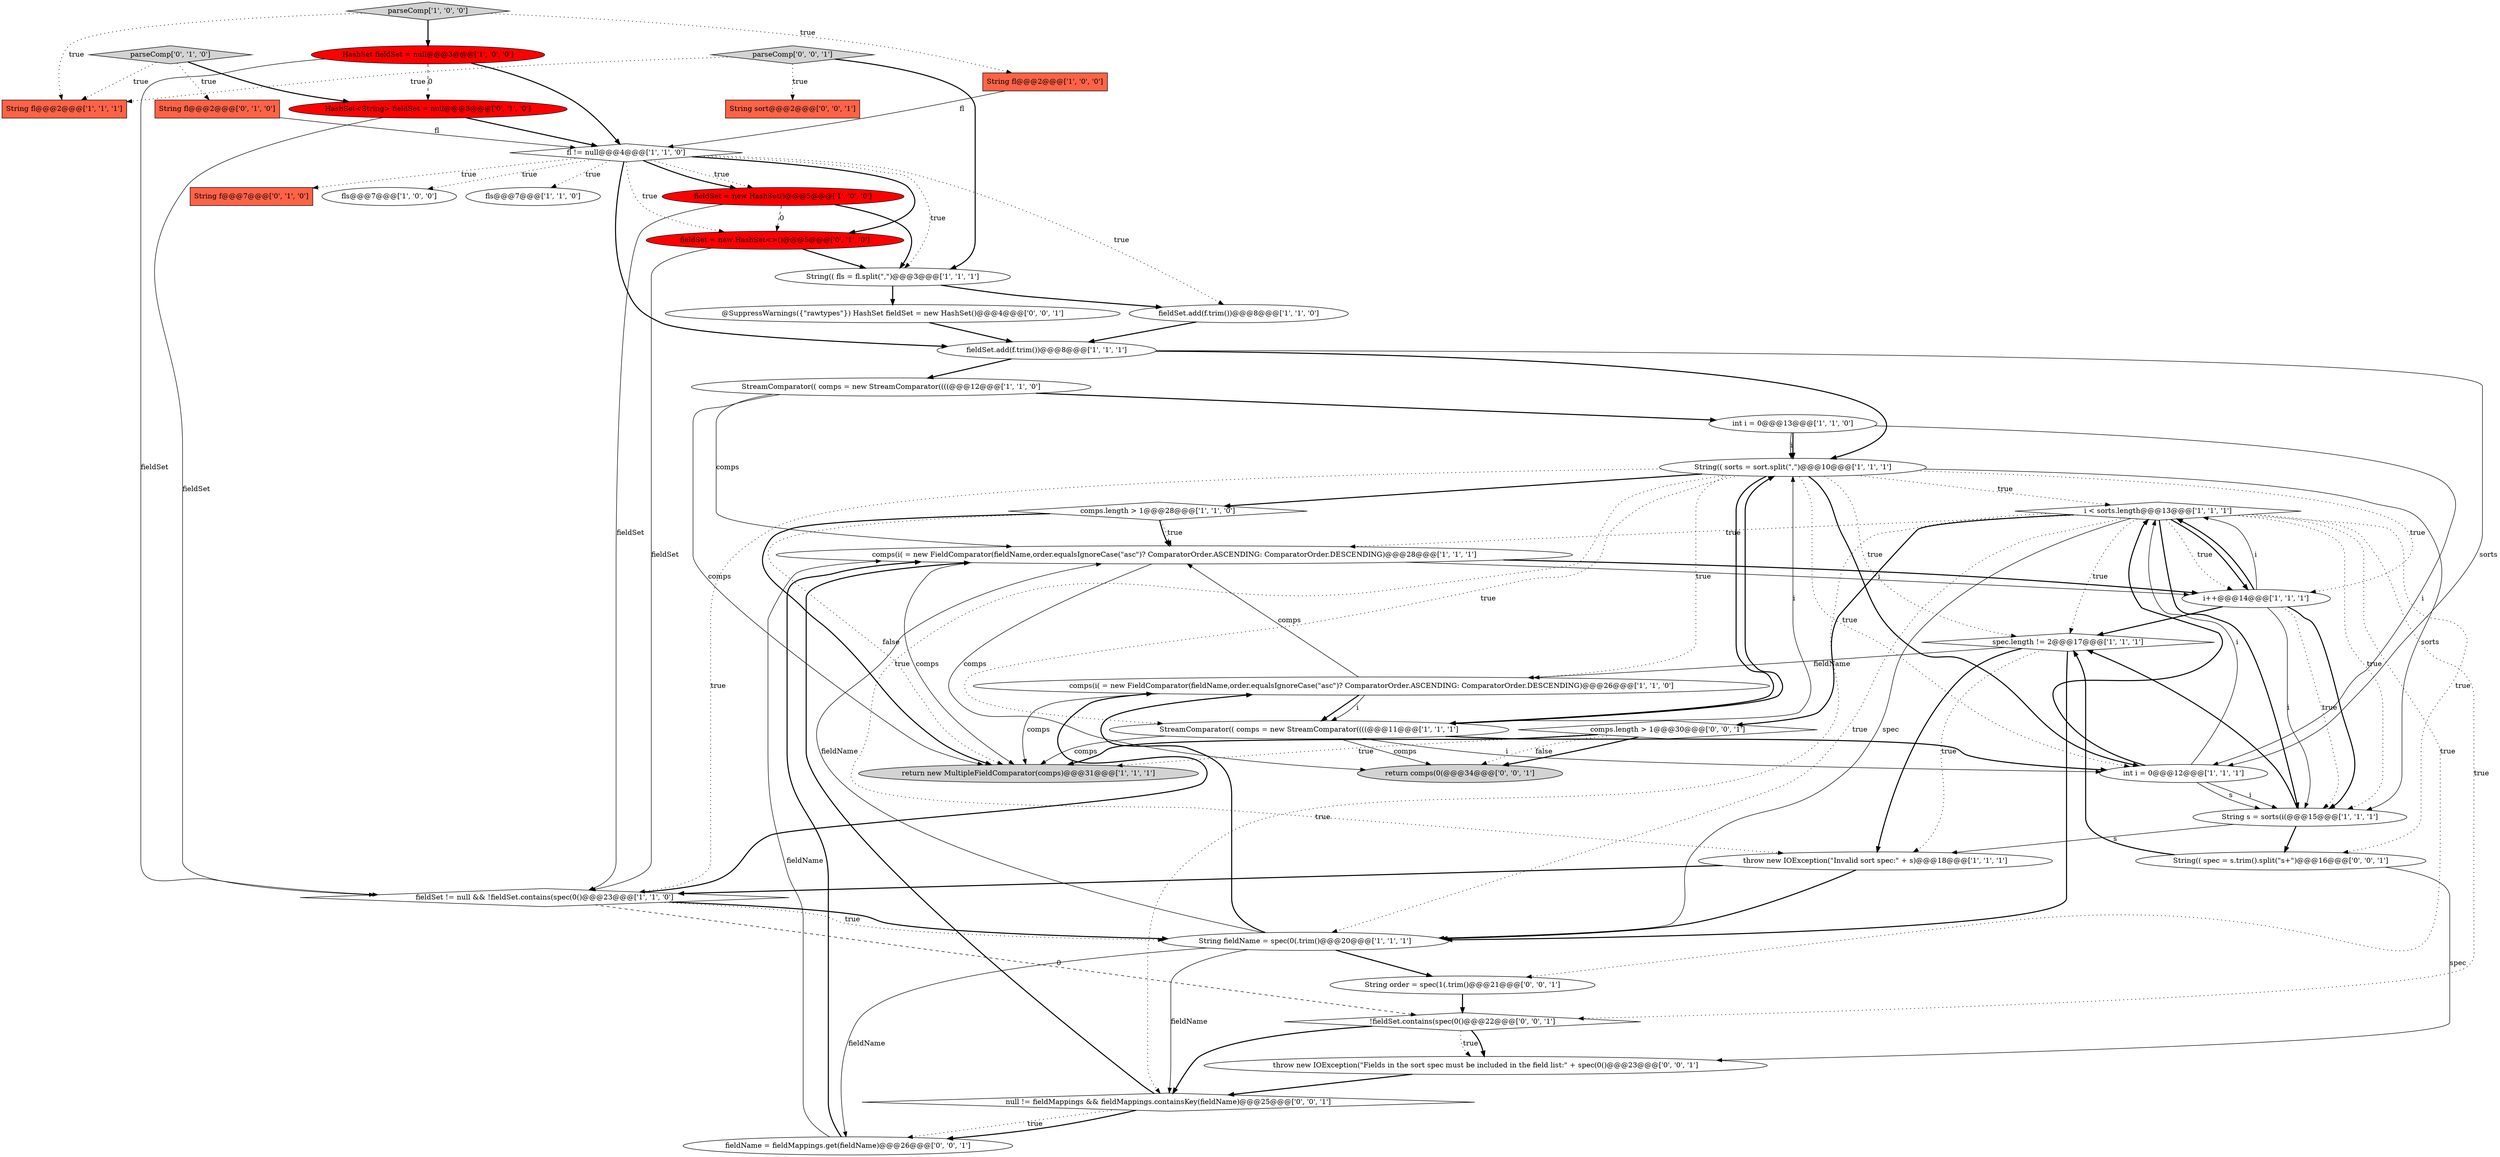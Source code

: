 digraph {
38 [style = filled, label = "@SuppressWarnings({\"rawtypes\"}) HashSet fieldSet = new HashSet()@@@4@@@['0', '0', '1']", fillcolor = white, shape = ellipse image = "AAA0AAABBB3BBB"];
16 [style = filled, label = "comps(i( = new FieldComparator(fieldName,order.equalsIgnoreCase(\"asc\")? ComparatorOrder.ASCENDING: ComparatorOrder.DESCENDING)@@@28@@@['1', '1', '1']", fillcolor = white, shape = ellipse image = "AAA0AAABBB1BBB"];
3 [style = filled, label = "parseComp['1', '0', '0']", fillcolor = lightgray, shape = diamond image = "AAA0AAABBB1BBB"];
4 [style = filled, label = "String(( sorts = sort.split(\",\")@@@10@@@['1', '1', '1']", fillcolor = white, shape = ellipse image = "AAA0AAABBB1BBB"];
14 [style = filled, label = "int i = 0@@@13@@@['1', '1', '0']", fillcolor = white, shape = ellipse image = "AAA0AAABBB1BBB"];
22 [style = filled, label = "String fl@@@2@@@['1', '1', '1']", fillcolor = tomato, shape = box image = "AAA0AAABBB1BBB"];
18 [style = filled, label = "String(( fls = fl.split(\",\")@@@3@@@['1', '1', '1']", fillcolor = white, shape = ellipse image = "AAA0AAABBB1BBB"];
19 [style = filled, label = "fieldSet = new HashSet()@@@5@@@['1', '0', '0']", fillcolor = red, shape = ellipse image = "AAA1AAABBB1BBB"];
36 [style = filled, label = "parseComp['0', '0', '1']", fillcolor = lightgray, shape = diamond image = "AAA0AAABBB3BBB"];
30 [style = filled, label = "fieldSet = new HashSet<>()@@@5@@@['0', '1', '0']", fillcolor = red, shape = ellipse image = "AAA1AAABBB2BBB"];
34 [style = filled, label = "comps.length > 1@@@30@@@['0', '0', '1']", fillcolor = white, shape = diamond image = "AAA0AAABBB3BBB"];
1 [style = filled, label = "i < sorts.length@@@13@@@['1', '1', '1']", fillcolor = white, shape = diamond image = "AAA0AAABBB1BBB"];
26 [style = filled, label = "i++@@@14@@@['1', '1', '1']", fillcolor = white, shape = ellipse image = "AAA0AAABBB1BBB"];
28 [style = filled, label = "String f@@@7@@@['0', '1', '0']", fillcolor = tomato, shape = box image = "AAA0AAABBB2BBB"];
33 [style = filled, label = "return comps(0(@@@34@@@['0', '0', '1']", fillcolor = lightgray, shape = ellipse image = "AAA0AAABBB3BBB"];
2 [style = filled, label = "fls@@@7@@@['1', '0', '0']", fillcolor = white, shape = ellipse image = "AAA0AAABBB1BBB"];
12 [style = filled, label = "int i = 0@@@12@@@['1', '1', '1']", fillcolor = white, shape = ellipse image = "AAA0AAABBB1BBB"];
29 [style = filled, label = "String fl@@@2@@@['0', '1', '0']", fillcolor = tomato, shape = box image = "AAA0AAABBB2BBB"];
39 [style = filled, label = "throw new IOException(\"Fields in the sort spec must be included in the field list:\" + spec(0()@@@23@@@['0', '0', '1']", fillcolor = white, shape = ellipse image = "AAA0AAABBB3BBB"];
10 [style = filled, label = "HashSet fieldSet = null@@@3@@@['1', '0', '0']", fillcolor = red, shape = ellipse image = "AAA1AAABBB1BBB"];
42 [style = filled, label = "String order = spec(1(.trim()@@@21@@@['0', '0', '1']", fillcolor = white, shape = ellipse image = "AAA0AAABBB3BBB"];
40 [style = filled, label = "fieldName = fieldMappings.get(fieldName)@@@26@@@['0', '0', '1']", fillcolor = white, shape = ellipse image = "AAA0AAABBB3BBB"];
13 [style = filled, label = "StreamComparator(( comps = new StreamComparator((((@@@12@@@['1', '1', '0']", fillcolor = white, shape = ellipse image = "AAA0AAABBB1BBB"];
7 [style = filled, label = "comps(i( = new FieldComparator(fieldName,order.equalsIgnoreCase(\"asc\")? ComparatorOrder.ASCENDING: ComparatorOrder.DESCENDING)@@@26@@@['1', '1', '0']", fillcolor = white, shape = ellipse image = "AAA0AAABBB1BBB"];
31 [style = filled, label = "HashSet<String> fieldSet = null@@@3@@@['0', '1', '0']", fillcolor = red, shape = ellipse image = "AAA1AAABBB2BBB"];
15 [style = filled, label = "throw new IOException(\"Invalid sort spec:\" + s)@@@18@@@['1', '1', '1']", fillcolor = white, shape = ellipse image = "AAA0AAABBB1BBB"];
20 [style = filled, label = "String s = sorts(i(@@@15@@@['1', '1', '1']", fillcolor = white, shape = ellipse image = "AAA0AAABBB1BBB"];
24 [style = filled, label = "fieldSet.add(f.trim())@@@8@@@['1', '1', '1']", fillcolor = white, shape = ellipse image = "AAA0AAABBB1BBB"];
37 [style = filled, label = "null != fieldMappings && fieldMappings.containsKey(fieldName)@@@25@@@['0', '0', '1']", fillcolor = white, shape = diamond image = "AAA0AAABBB3BBB"];
8 [style = filled, label = "fieldSet.add(f.trim())@@@8@@@['1', '1', '0']", fillcolor = white, shape = ellipse image = "AAA0AAABBB1BBB"];
35 [style = filled, label = "String(( spec = s.trim().split(\"\s+\")@@@16@@@['0', '0', '1']", fillcolor = white, shape = ellipse image = "AAA0AAABBB3BBB"];
11 [style = filled, label = "fls@@@7@@@['1', '1', '0']", fillcolor = white, shape = ellipse image = "AAA0AAABBB1BBB"];
6 [style = filled, label = "return new MultipleFieldComparator(comps)@@@31@@@['1', '1', '1']", fillcolor = lightgray, shape = ellipse image = "AAA0AAABBB1BBB"];
9 [style = filled, label = "String fieldName = spec(0(.trim()@@@20@@@['1', '1', '1']", fillcolor = white, shape = ellipse image = "AAA0AAABBB1BBB"];
25 [style = filled, label = "fieldSet != null && !fieldSet.contains(spec(0()@@@23@@@['1', '1', '0']", fillcolor = white, shape = diamond image = "AAA0AAABBB1BBB"];
27 [style = filled, label = "parseComp['0', '1', '0']", fillcolor = lightgray, shape = diamond image = "AAA0AAABBB2BBB"];
23 [style = filled, label = "fl != null@@@4@@@['1', '1', '0']", fillcolor = white, shape = diamond image = "AAA0AAABBB1BBB"];
21 [style = filled, label = "spec.length != 2@@@17@@@['1', '1', '1']", fillcolor = white, shape = diamond image = "AAA0AAABBB1BBB"];
32 [style = filled, label = "String sort@@@2@@@['0', '0', '1']", fillcolor = tomato, shape = box image = "AAA0AAABBB3BBB"];
5 [style = filled, label = "String fl@@@2@@@['1', '0', '0']", fillcolor = tomato, shape = box image = "AAA0AAABBB1BBB"];
17 [style = filled, label = "comps.length > 1@@@28@@@['1', '1', '0']", fillcolor = white, shape = diamond image = "AAA0AAABBB1BBB"];
41 [style = filled, label = "!fieldSet.contains(spec(0()@@@22@@@['0', '0', '1']", fillcolor = white, shape = diamond image = "AAA0AAABBB3BBB"];
0 [style = filled, label = "StreamComparator(( comps = new StreamComparator((((@@@11@@@['1', '1', '1']", fillcolor = white, shape = ellipse image = "AAA0AAABBB1BBB"];
42->41 [style = bold, label=""];
21->15 [style = dotted, label="true"];
4->1 [style = dotted, label="true"];
15->25 [style = bold, label=""];
21->15 [style = bold, label=""];
1->20 [style = bold, label=""];
4->7 [style = dotted, label="true"];
1->21 [style = dotted, label="true"];
26->1 [style = solid, label="i"];
0->4 [style = solid, label="i"];
9->7 [style = bold, label=""];
30->18 [style = bold, label=""];
21->7 [style = solid, label="fieldName"];
40->16 [style = bold, label=""];
23->18 [style = dotted, label="true"];
19->30 [style = dashed, label="0"];
40->16 [style = solid, label="fieldName"];
16->33 [style = solid, label="comps"];
36->18 [style = bold, label=""];
14->4 [style = solid, label="i"];
35->39 [style = solid, label="spec"];
13->14 [style = bold, label=""];
17->16 [style = bold, label=""];
0->33 [style = solid, label="comps"];
20->15 [style = solid, label="s"];
18->38 [style = bold, label=""];
1->35 [style = dotted, label="true"];
19->18 [style = bold, label=""];
23->30 [style = bold, label=""];
27->22 [style = dotted, label="true"];
12->20 [style = solid, label="i"];
26->1 [style = bold, label=""];
4->20 [style = solid, label="sorts"];
41->37 [style = bold, label=""];
34->33 [style = bold, label=""];
4->0 [style = dotted, label="true"];
16->26 [style = bold, label=""];
17->6 [style = dotted, label="false"];
10->31 [style = dashed, label="0"];
27->31 [style = bold, label=""];
26->20 [style = dotted, label="true"];
7->0 [style = bold, label=""];
14->12 [style = solid, label="i"];
23->19 [style = dotted, label="true"];
12->1 [style = bold, label=""];
25->7 [style = bold, label=""];
23->2 [style = dotted, label="true"];
35->21 [style = bold, label=""];
1->41 [style = dotted, label="true"];
25->41 [style = dashed, label="0"];
4->0 [style = bold, label=""];
16->26 [style = solid, label="i"];
17->16 [style = dotted, label="true"];
1->42 [style = dotted, label="true"];
3->10 [style = bold, label=""];
21->9 [style = bold, label=""];
3->5 [style = dotted, label="true"];
1->26 [style = dotted, label="true"];
27->29 [style = dotted, label="true"];
15->9 [style = bold, label=""];
12->20 [style = solid, label="s"];
1->9 [style = solid, label="spec"];
37->16 [style = bold, label=""];
26->20 [style = bold, label=""];
4->26 [style = dotted, label="true"];
24->13 [style = bold, label=""];
14->4 [style = bold, label=""];
8->24 [style = bold, label=""];
39->37 [style = bold, label=""];
4->17 [style = bold, label=""];
9->42 [style = bold, label=""];
36->22 [style = dotted, label="true"];
17->6 [style = bold, label=""];
38->24 [style = bold, label=""];
0->6 [style = solid, label="comps"];
23->28 [style = dotted, label="true"];
0->12 [style = bold, label=""];
5->23 [style = solid, label="fl"];
26->20 [style = solid, label="i"];
25->9 [style = bold, label=""];
36->32 [style = dotted, label="true"];
4->15 [style = dotted, label="true"];
7->16 [style = solid, label="comps"];
26->21 [style = bold, label=""];
7->6 [style = solid, label="comps"];
4->21 [style = dotted, label="true"];
1->34 [style = bold, label=""];
34->33 [style = dotted, label="false"];
10->23 [style = bold, label=""];
23->19 [style = bold, label=""];
1->9 [style = dotted, label="true"];
12->1 [style = solid, label="i"];
4->12 [style = bold, label=""];
1->16 [style = dotted, label="true"];
18->8 [style = bold, label=""];
4->12 [style = dotted, label="true"];
1->37 [style = dotted, label="true"];
1->20 [style = dotted, label="true"];
31->23 [style = bold, label=""];
19->25 [style = solid, label="fieldSet"];
23->8 [style = dotted, label="true"];
0->12 [style = solid, label="i"];
10->25 [style = solid, label="fieldSet"];
16->6 [style = solid, label="comps"];
23->30 [style = dotted, label="true"];
7->0 [style = solid, label="i"];
31->25 [style = solid, label="fieldSet"];
9->37 [style = solid, label="fieldName"];
41->39 [style = dotted, label="true"];
4->25 [style = dotted, label="true"];
1->26 [style = bold, label=""];
13->16 [style = solid, label="comps"];
30->25 [style = solid, label="fieldSet"];
13->6 [style = solid, label="comps"];
9->40 [style = solid, label="fieldName"];
20->21 [style = bold, label=""];
9->16 [style = solid, label="fieldName"];
23->24 [style = bold, label=""];
24->4 [style = bold, label=""];
25->9 [style = dotted, label="true"];
0->4 [style = bold, label=""];
34->6 [style = bold, label=""];
3->22 [style = dotted, label="true"];
34->6 [style = dotted, label="true"];
20->35 [style = bold, label=""];
41->39 [style = bold, label=""];
37->40 [style = dotted, label="true"];
37->40 [style = bold, label=""];
29->23 [style = solid, label="fl"];
24->12 [style = solid, label="sorts"];
23->11 [style = dotted, label="true"];
}
